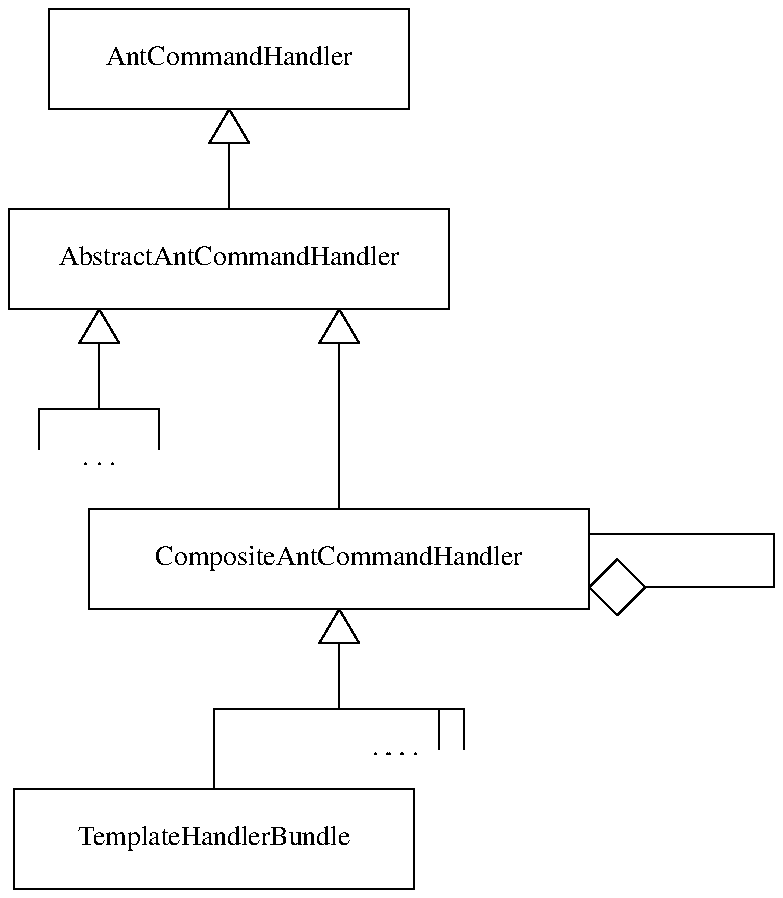 .PS
define triangle { line from $1 down $2*sqrt(3)*0.5 left $2*0.5 then right $2*0.5; B: line right $2*0.5; line to $1 };
define diamond { [ A: line from $1 down $2*sqrt(2)*0.5 left $2*sqrt(2)*0.5; B: line right $2*sqrt(2)*0.5 down $2*sqrt(2)*0.5; C: line right $2*sqrt(2)*0.5 up $2*sqrt(2)*0.5; D: line to $1 ] };
ANT_COMMAND_HANDLER: box wid 1.8 "AntCommandHandler";
TRI1: triangle( bottom of last box, 0.2 );
ABSTRACT_ANT_COMMAND_HANDLER:
[  box wid 2.2 "AbstractAntCommandHandler"
] with .n at last box.s - (0, 0.5);
move to TRI1.s;
line down TRI1.s.y - ABSTRACT_ANT_COMMAND_HANDLER.n.y;
move to ABSTRACT_ANT_COMMAND_HANDLER.s;
move left from 1/4 of the way between ABSTRACT_ANT_COMMAND_HANDLER.w and ABSTRACT_ANT_COMMAND_HANDLER.e;
move right 0.1;
move down 0.75;
#line down 0.5;
L1: line right 0.3;
line up 0;
INVIS1: [ box invis wid 0 "" ];# with .s at ABSTRACT_ANT_COMMAND_HANDLER.s;
TRI2: triangle( INVIS1.n, 0.2 );
move down 0.5;
INVIS2: [ box invis wid 0 "" ];
line from TRI2.s down TRI2.s.y - INVIS2.n.y;
L2: line right 0.3;
move to L1.w;
line down 0.2;
move to L2.e;
line down 0.2;
move to L2.w;
box invis ". . .";
move to (3/4 of the way between ABSTRACT_ANT_COMMAND_HANDLER.w and ABSTRACT_ANT_COMMAND_HANDLER.e, ABSTRACT_ANT_COMMAND_HANDLER.s);
INVIS3: [ box invis wid 0 "" ];
TRI3: triangle( INVIS3.n, 0.2 );
move down 1;
INVIS4: [ box invis wid 0 "" ];
L3: line from TRI3.s down TRI3.s.y - INVIS4.n.y;
COMPOSITE: box wid 2.5 "CompositeAntCommandHandler";
#move to (COMPOSITE.e.x + 0.1*sqrt(2), 1/4 of the way between COMPOSITE.se and COMPOSITE.ne);
INVIS5: [ box invis wid 0 "" ] at (COMPOSITE.e.x + 0.1*sqrt(2), COMPOSITE.n.y);#;
DIAMOND: diamond( INVIS5.ne, 0.2 );
move to DIAMOND.D.e;
L4: line right (0.5 + 0.1*sqrt(2));
L5: line right 0.5 + 0.3*sqrt(2) at (COMPOSITE.e.x, COMPOSITE.n.y - (COMPOSITE.n.y - COMPOSITE.s.y)*0.25);
move to L4.e;
line up (L5.e.y - L4.e.y);

move to (COMPOSITE.s.x, COMPOSITE.s.y - 0.1*sqrt(3));
move down 0.5 - 0.1*sqrt(3);
INVIS6: [ box invis wid 0 "" ];
TRI4: triangle( COMPOSITE.s, 0.2 );
line from TRI4.s down TRI4.s.y - INVIS6.n.y;
L7: line right (COMPOSITE.wid / 4);
line down 0.2;
move to L7.e;
line down 0.2;
box invis ". . ." at ( L7.w.x + COMPOSITE.wid / 8, L7.s.y - 0.2);

move to L7.w;
line left (COMPOSITE.wid / 4);
line down 0.4;

TEMPLATE_HANDLER_BUNDLE: box wid 2.0 "TemplateHandlerBundle";
move to (TEMPLATE_HANDLER_BUNDLE.s.x, TEMPLATE_HANDLER_BUNDLE.s.y - 0.1*sqrt(3));
move down 0.5 - 0.1*sqrt(3);
INVIS7: [ box invis wid 0 "" ];
TRI8: triangle( COMPOSITE.s, 0.2 );
line from TRI8.s down TRI8.s.y - INVIS6.n.y;
L8: line right (TEMPLATE_HANDLER_BUNDLE.wid / 4);
line down 0.2;
move to L8.e;
line down 0.2;
box invis ". . ." at ( L8.w.x + TEMPLATE_HANDLER_BUNDLE.wid / 8, L8.s.y - 0.2);


.PE
